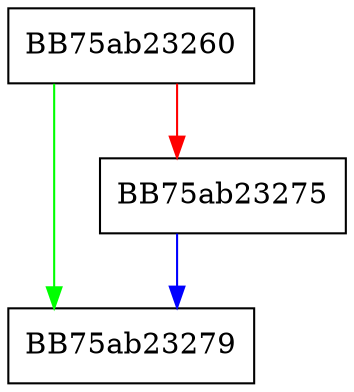 digraph clip {
  node [shape="box"];
  graph [splines=ortho];
  BB75ab23260 -> BB75ab23279 [color="green"];
  BB75ab23260 -> BB75ab23275 [color="red"];
  BB75ab23275 -> BB75ab23279 [color="blue"];
}